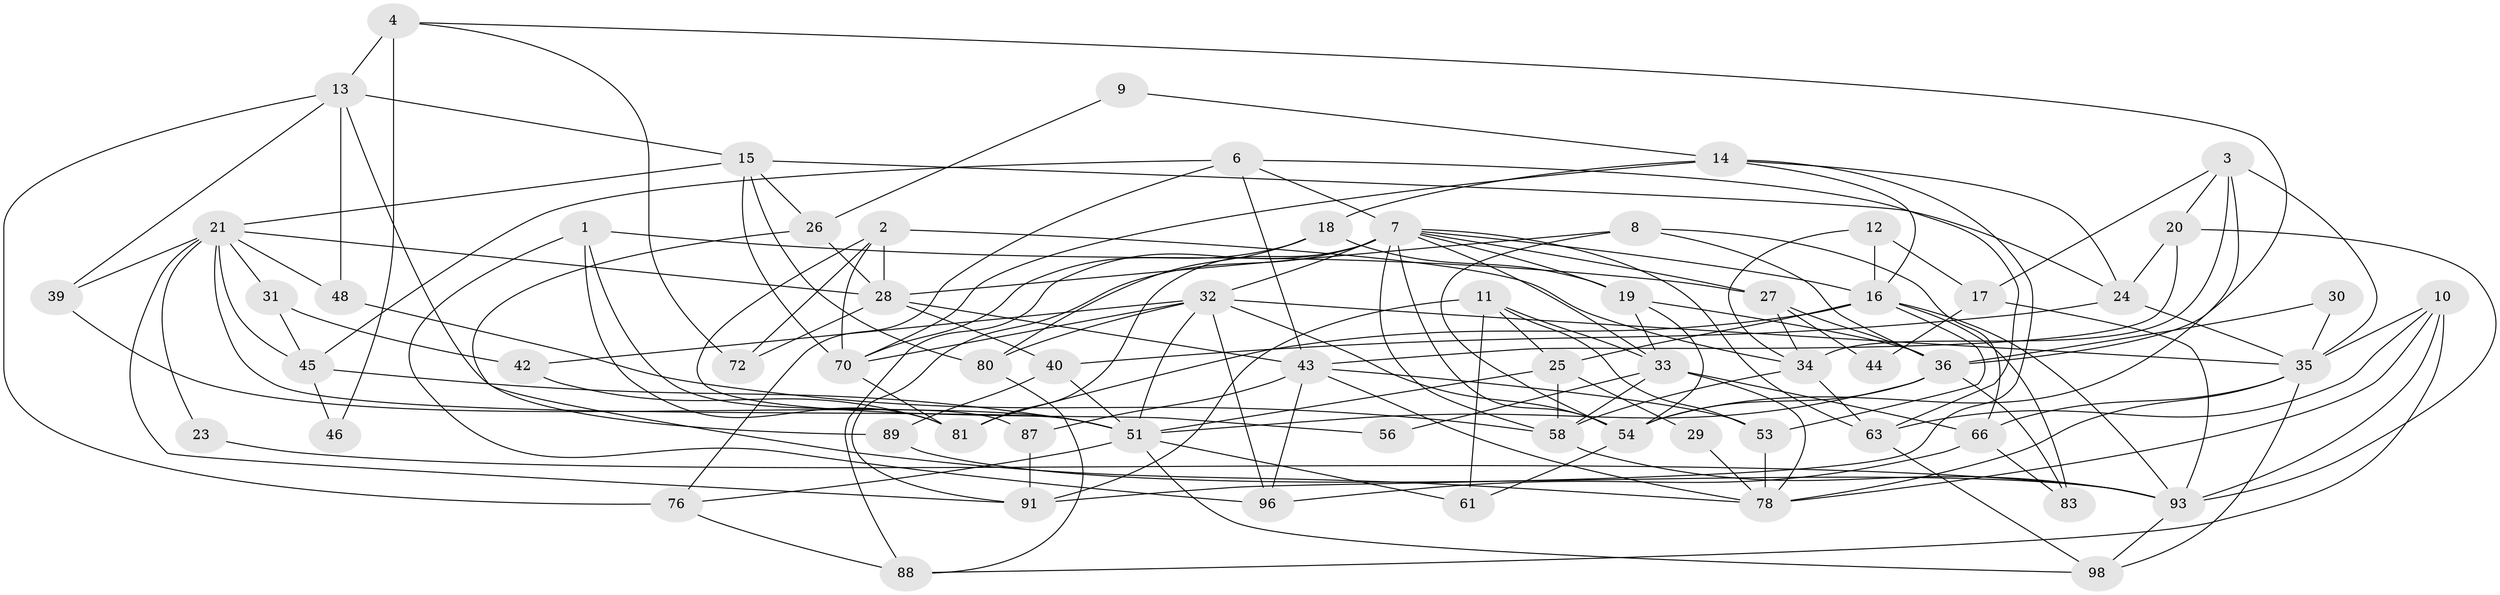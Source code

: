 // original degree distribution, {2: 0.12, 4: 0.34, 3: 0.26, 5: 0.14, 7: 0.03, 6: 0.09, 8: 0.01, 9: 0.01}
// Generated by graph-tools (version 1.1) at 2025/11/02/21/25 10:11:14]
// undirected, 64 vertices, 156 edges
graph export_dot {
graph [start="1"]
  node [color=gray90,style=filled];
  1 [super="+5"];
  2 [super="+22"];
  3 [super="+97"];
  4 [super="+52"];
  6;
  7 [super="+68"];
  8;
  9;
  10 [super="+62"];
  11 [super="+75"];
  12;
  13 [super="+41"];
  14 [super="+82"];
  15 [super="+59"];
  16 [super="+50"];
  17;
  18;
  19 [super="+71"];
  20 [super="+64"];
  21 [super="+37"];
  23;
  24 [super="+55"];
  25 [super="+60"];
  26 [super="+92"];
  27;
  28 [super="+49"];
  29;
  30;
  31;
  32 [super="+74"];
  33 [super="+57"];
  34 [super="+90"];
  35 [super="+38"];
  36 [super="+67"];
  39;
  40 [super="+47"];
  42;
  43 [super="+86"];
  44;
  45;
  46;
  48;
  51 [super="+73"];
  53;
  54 [super="+69"];
  56;
  58 [super="+84"];
  61;
  63 [super="+65"];
  66 [super="+79"];
  70 [super="+77"];
  72;
  76;
  78 [super="+85"];
  80 [super="+94"];
  81 [super="+100"];
  83;
  87;
  88;
  89;
  91 [super="+99"];
  93 [super="+95"];
  96;
  98;
  1 -- 96;
  1 -- 81;
  1 -- 27;
  1 -- 87;
  2 -- 72;
  2 -- 56;
  2 -- 28;
  2 -- 70;
  2 -- 34;
  3 -- 17;
  3 -- 35;
  3 -- 34;
  3 -- 20;
  3 -- 54;
  4 -- 36;
  4 -- 13 [weight=2];
  4 -- 72;
  4 -- 46;
  6 -- 45;
  6 -- 43;
  6 -- 63;
  6 -- 76;
  6 -- 7;
  7 -- 88;
  7 -- 33;
  7 -- 27;
  7 -- 91;
  7 -- 54;
  7 -- 32;
  7 -- 63;
  7 -- 81;
  7 -- 16;
  7 -- 19;
  7 -- 58;
  8 -- 36;
  8 -- 66;
  8 -- 54;
  8 -- 28;
  9 -- 14;
  9 -- 26;
  10 -- 93;
  10 -- 35;
  10 -- 88;
  10 -- 78;
  10 -- 63;
  11 -- 25;
  11 -- 91;
  11 -- 33 [weight=2];
  11 -- 61;
  11 -- 53;
  12 -- 34;
  12 -- 17;
  12 -- 16;
  13 -- 76;
  13 -- 39;
  13 -- 48;
  13 -- 89;
  13 -- 15;
  14 -- 70;
  14 -- 18;
  14 -- 24;
  14 -- 91;
  14 -- 16;
  15 -- 21;
  15 -- 80;
  15 -- 70;
  15 -- 24;
  15 -- 26;
  16 -- 81;
  16 -- 93;
  16 -- 83;
  16 -- 53;
  16 -- 25;
  17 -- 44;
  17 -- 93;
  18 -- 19;
  18 -- 80;
  18 -- 70;
  19 -- 54;
  19 -- 33;
  19 -- 36;
  20 -- 43;
  20 -- 24;
  20 -- 93 [weight=2];
  21 -- 23;
  21 -- 39;
  21 -- 45;
  21 -- 51;
  21 -- 48;
  21 -- 91;
  21 -- 31;
  21 -- 28;
  23 -- 93;
  24 -- 35;
  24 -- 40;
  25 -- 51 [weight=2];
  25 -- 58;
  25 -- 29;
  26 -- 78;
  26 -- 28;
  27 -- 36;
  27 -- 44;
  27 -- 34;
  28 -- 43;
  28 -- 72;
  28 -- 40;
  29 -- 78;
  30 -- 35;
  30 -- 36;
  31 -- 45;
  31 -- 42;
  32 -- 96;
  32 -- 35;
  32 -- 70;
  32 -- 54;
  32 -- 42;
  32 -- 51;
  32 -- 80;
  33 -- 58;
  33 -- 66;
  33 -- 56;
  33 -- 78;
  34 -- 63;
  34 -- 58;
  35 -- 78;
  35 -- 98;
  35 -- 66;
  36 -- 83;
  36 -- 54;
  36 -- 51;
  39 -- 51;
  40 -- 89;
  40 -- 51;
  42 -- 81;
  43 -- 96;
  43 -- 53;
  43 -- 87;
  43 -- 78;
  45 -- 46;
  45 -- 51;
  48 -- 58;
  51 -- 98;
  51 -- 76;
  51 -- 61;
  53 -- 78;
  54 -- 61;
  58 -- 93;
  63 -- 98;
  66 -- 96;
  66 -- 83;
  70 -- 81;
  76 -- 88;
  80 -- 88;
  87 -- 91;
  89 -- 93;
  93 -- 98;
}
